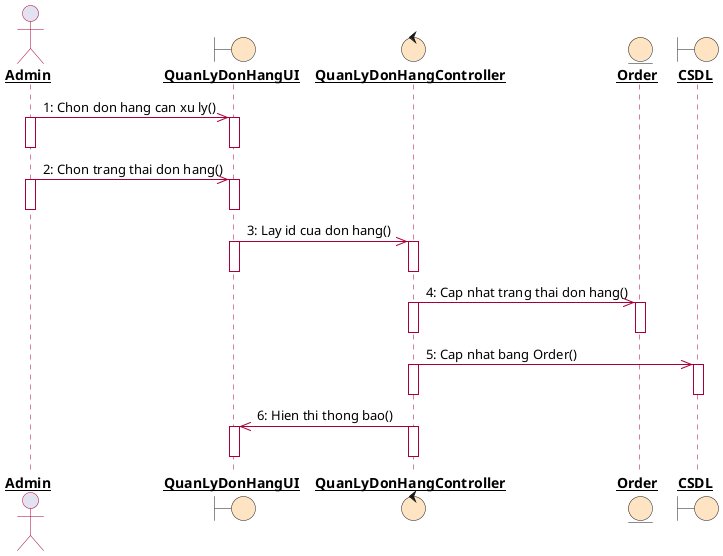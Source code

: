 @startuml

skinparam sequence {

LifeLineBorderColor #A80036

}


skinparam {
Participant underline
ArrowColor  #A80036

ActorBorderColor #A80036
ActorFontStyle bold


BoundaryFontStyle bold
BoundaryBackgroundColor #Bisque

ControlFontStyle bold
ControlBackgroundColor #Bisque

ControlFontStyle bold
ControlBackgroundColor #Bisque

EntityFontStyle bold
EntityBackgroundColor #Bisque
}


actor Admin 
boundary    QuanLyDonHangUI
control     QuanLyDonHangController
entity      Order
boundary    CSDL


Admin ->> QuanLyDonHangUI : 1: Chon don hang can xu ly()
activate Admin
activate QuanLyDonHangUI
deactivate Admin
deactivate QuanLyDonHangUI

Admin ->> QuanLyDonHangUI : 2: Chon trang thai don hang()
activate Admin
activate QuanLyDonHangUI
deactivate Admin
deactivate QuanLyDonHangUI

'QuanLyDonHangUI ->> QuanLyDonHangUI  : 3: Hien thi form cap nhat()
'activate QuanLyDonHangUI
'deactivate QuanLyDonHangUI



'Admin ->> QuanLyDonHangUI  : 3: Lay id cua don hang()
'activate Admin
'activate QuanLyDonHangUI
'deactivate Admin
'deactivate QuanLyDonHangUI

'Admin ->> QuanLyDonHangUI  : 3: Lay id cua don hang()
'activate Admin
'activate QuanLyDonHangUI
'deactivate Admin
'deactivate QuanLyDonHangUI

QuanLyDonHangUI ->> QuanLyDonHangController  : 3: Lay id cua don hang()
activate QuanLyDonHangUI
activate QuanLyDonHangController
deactivate QuanLyDonHangUI
deactivate QuanLyDonHangController

Order <<- QuanLyDonHangController : 4: Cap nhat trang thai don hang()
activate QuanLyDonHangController
activate Order
deactivate QuanLyDonHangController
deactivate Order

QuanLyDonHangController ->> CSDL : 5: Cap nhat bang Order()
activate QuanLyDonHangController
activate CSDL
deactivate QuanLyDonHangController
deactivate CSDL



QuanLyDonHangController ->> QuanLyDonHangUI : 6: Hien thi thong bao()
activate QuanLyDonHangController
activate QuanLyDonHangUI
deactivate QuanLyDonHangController
deactivate QuanLyDonHangUI



@enduml
